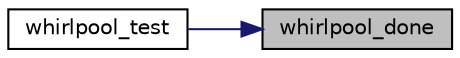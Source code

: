 digraph "whirlpool_done"
{
 // LATEX_PDF_SIZE
  edge [fontname="Helvetica",fontsize="10",labelfontname="Helvetica",labelfontsize="10"];
  node [fontname="Helvetica",fontsize="10",shape=record];
  rankdir="RL";
  Node7 [label="whirlpool_done",height=0.2,width=0.4,color="black", fillcolor="grey75", style="filled", fontcolor="black",tooltip="Terminate the hash to get the digest."];
  Node7 -> Node8 [dir="back",color="midnightblue",fontsize="10",style="solid",fontname="Helvetica"];
  Node8 [label="whirlpool_test",height=0.2,width=0.4,color="black", fillcolor="white", style="filled",URL="$whirl_8c.html#ad8036fccf9883ace4c94c9ff33d7d853",tooltip="Self-test the hash."];
}
